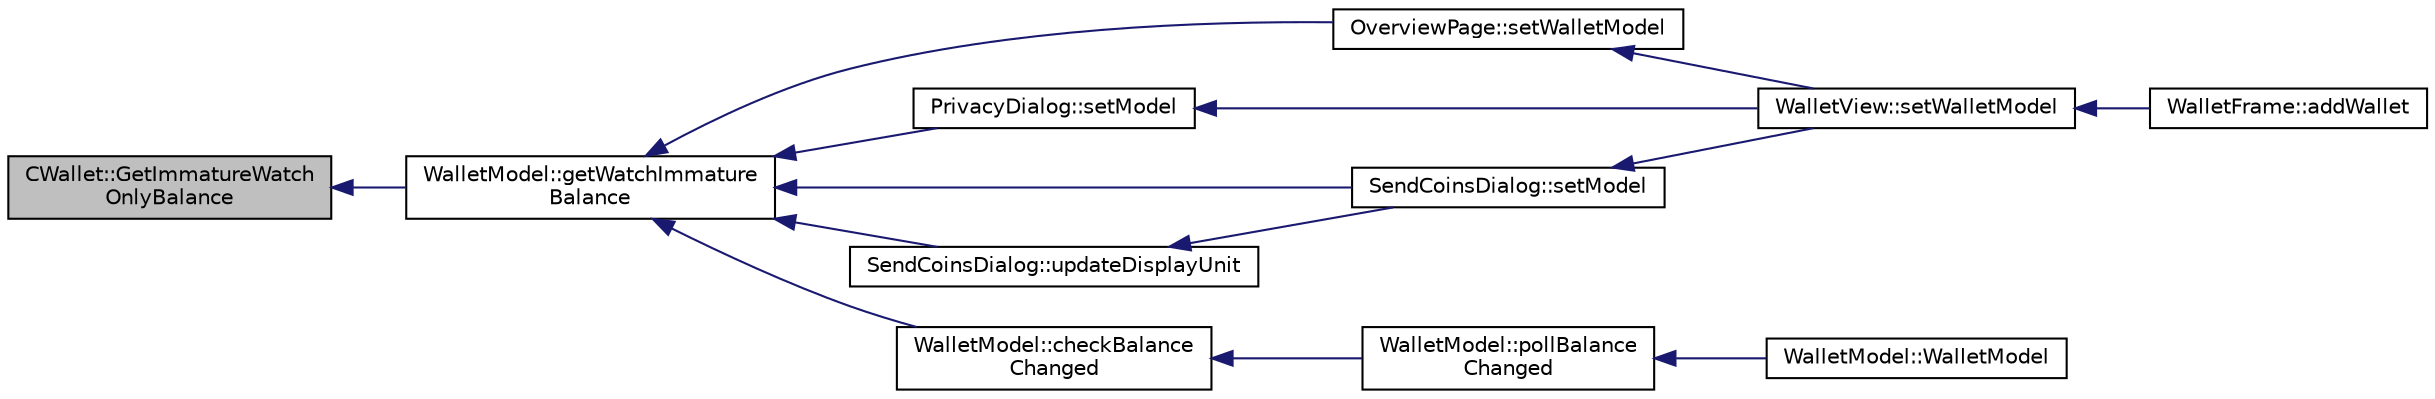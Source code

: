 digraph "CWallet::GetImmatureWatchOnlyBalance"
{
  edge [fontname="Helvetica",fontsize="10",labelfontname="Helvetica",labelfontsize="10"];
  node [fontname="Helvetica",fontsize="10",shape=record];
  rankdir="LR";
  Node530 [label="CWallet::GetImmatureWatch\lOnlyBalance",height=0.2,width=0.4,color="black", fillcolor="grey75", style="filled", fontcolor="black"];
  Node530 -> Node531 [dir="back",color="midnightblue",fontsize="10",style="solid",fontname="Helvetica"];
  Node531 [label="WalletModel::getWatchImmature\lBalance",height=0.2,width=0.4,color="black", fillcolor="white", style="filled",URL="$class_wallet_model.html#a9da743fbe881d4928eeafc48f50ef3d5"];
  Node531 -> Node532 [dir="back",color="midnightblue",fontsize="10",style="solid",fontname="Helvetica"];
  Node532 [label="OverviewPage::setWalletModel",height=0.2,width=0.4,color="black", fillcolor="white", style="filled",URL="$class_overview_page.html#a2ed52a3a87e9c74fee38fa873c9bc71f"];
  Node532 -> Node533 [dir="back",color="midnightblue",fontsize="10",style="solid",fontname="Helvetica"];
  Node533 [label="WalletView::setWalletModel",height=0.2,width=0.4,color="black", fillcolor="white", style="filled",URL="$class_wallet_view.html#a0a37ff693a4f9c1e5ddc23f9cd3913be",tooltip="Set the wallet model. "];
  Node533 -> Node534 [dir="back",color="midnightblue",fontsize="10",style="solid",fontname="Helvetica"];
  Node534 [label="WalletFrame::addWallet",height=0.2,width=0.4,color="black", fillcolor="white", style="filled",URL="$class_wallet_frame.html#aa199c3f27654199d84c365cf86167d86"];
  Node531 -> Node535 [dir="back",color="midnightblue",fontsize="10",style="solid",fontname="Helvetica"];
  Node535 [label="PrivacyDialog::setModel",height=0.2,width=0.4,color="black", fillcolor="white", style="filled",URL="$class_privacy_dialog.html#a7a2e2a84934e59ff1ff88de325036472"];
  Node535 -> Node533 [dir="back",color="midnightblue",fontsize="10",style="solid",fontname="Helvetica"];
  Node531 -> Node536 [dir="back",color="midnightblue",fontsize="10",style="solid",fontname="Helvetica"];
  Node536 [label="SendCoinsDialog::setModel",height=0.2,width=0.4,color="black", fillcolor="white", style="filled",URL="$class_send_coins_dialog.html#a73a6c1b1850a334ee652ac167713a2aa"];
  Node536 -> Node533 [dir="back",color="midnightblue",fontsize="10",style="solid",fontname="Helvetica"];
  Node531 -> Node537 [dir="back",color="midnightblue",fontsize="10",style="solid",fontname="Helvetica"];
  Node537 [label="SendCoinsDialog::updateDisplayUnit",height=0.2,width=0.4,color="black", fillcolor="white", style="filled",URL="$class_send_coins_dialog.html#a74815ad8502b126200b6fd2e59e9f042"];
  Node537 -> Node536 [dir="back",color="midnightblue",fontsize="10",style="solid",fontname="Helvetica"];
  Node531 -> Node538 [dir="back",color="midnightblue",fontsize="10",style="solid",fontname="Helvetica"];
  Node538 [label="WalletModel::checkBalance\lChanged",height=0.2,width=0.4,color="black", fillcolor="white", style="filled",URL="$class_wallet_model.html#adcc4eb8cd71cb4de223621866bb7fb7d"];
  Node538 -> Node539 [dir="back",color="midnightblue",fontsize="10",style="solid",fontname="Helvetica"];
  Node539 [label="WalletModel::pollBalance\lChanged",height=0.2,width=0.4,color="black", fillcolor="white", style="filled",URL="$class_wallet_model.html#a51469b2d95cfd4bc0a14ee456fca7b95"];
  Node539 -> Node540 [dir="back",color="midnightblue",fontsize="10",style="solid",fontname="Helvetica"];
  Node540 [label="WalletModel::WalletModel",height=0.2,width=0.4,color="black", fillcolor="white", style="filled",URL="$class_wallet_model.html#af50d9654d2f20e4e4f0789dcb64ad6b1"];
}
